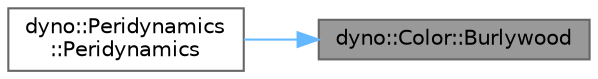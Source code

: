 digraph "dyno::Color::Burlywood"
{
 // LATEX_PDF_SIZE
  bgcolor="transparent";
  edge [fontname=Helvetica,fontsize=10,labelfontname=Helvetica,labelfontsize=10];
  node [fontname=Helvetica,fontsize=10,shape=box,height=0.2,width=0.4];
  rankdir="RL";
  Node1 [id="Node000001",label="dyno::Color::Burlywood",height=0.2,width=0.4,color="gray40", fillcolor="grey60", style="filled", fontcolor="black",tooltip=" "];
  Node1 -> Node2 [id="edge1_Node000001_Node000002",dir="back",color="steelblue1",style="solid",tooltip=" "];
  Node2 [id="Node000002",label="dyno::Peridynamics\l::Peridynamics",height=0.2,width=0.4,color="grey40", fillcolor="white", style="filled",URL="$classdyno_1_1_peridynamics.html#ac64838a3f91e4d9744c7b0746b59d555",tooltip=" "];
}
